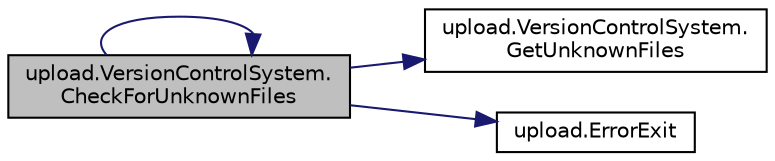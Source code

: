 digraph "upload.VersionControlSystem.CheckForUnknownFiles"
{
  edge [fontname="Helvetica",fontsize="10",labelfontname="Helvetica",labelfontsize="10"];
  node [fontname="Helvetica",fontsize="10",shape=record];
  rankdir="LR";
  Node8 [label="upload.VersionControlSystem.\lCheckForUnknownFiles",height=0.2,width=0.4,color="black", fillcolor="grey75", style="filled", fontcolor="black"];
  Node8 -> Node8 [color="midnightblue",fontsize="10",style="solid",fontname="Helvetica"];
  Node8 -> Node9 [color="midnightblue",fontsize="10",style="solid",fontname="Helvetica"];
  Node9 [label="upload.VersionControlSystem.\lGetUnknownFiles",height=0.2,width=0.4,color="black", fillcolor="white", style="filled",URL="$df/d72/classupload_1_1_version_control_system.html#a56a60e56aa9aff3df4001d2f84cab884"];
  Node8 -> Node10 [color="midnightblue",fontsize="10",style="solid",fontname="Helvetica"];
  Node10 [label="upload.ErrorExit",height=0.2,width=0.4,color="black", fillcolor="white", style="filled",URL="$d3/d3e/namespaceupload.html#adea53186a1d73e92cc839b7c35c2c044"];
}
